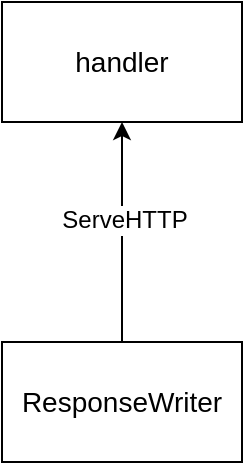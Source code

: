 <mxfile pages="1" version="11.2.8" type="github"><diagram id="zBXkdCU3wYErV7SUpff7" name="Page-1"><mxGraphModel dx="946" dy="646" grid="1" gridSize="10" guides="1" tooltips="1" connect="1" arrows="1" fold="1" page="1" pageScale="1" pageWidth="827" pageHeight="1169" math="0" shadow="0"><root><mxCell id="0"/><mxCell id="1" parent="0"/><mxCell id="XZ0kQnbGNtwGTSz7tpr2-2" value="&lt;font style=&quot;font-size: 14px&quot;&gt;handler&lt;/font&gt;" style="rounded=0;whiteSpace=wrap;html=1;" vertex="1" parent="1"><mxGeometry x="280" y="160" width="120" height="60" as="geometry"/></mxCell><mxCell id="XZ0kQnbGNtwGTSz7tpr2-3" style="edgeStyle=orthogonalEdgeStyle;rounded=0;orthogonalLoop=1;jettySize=auto;html=1;exitX=0.5;exitY=0;exitDx=0;exitDy=0;entryX=0.5;entryY=1;entryDx=0;entryDy=0;" edge="1" parent="1" source="XZ0kQnbGNtwGTSz7tpr2-5" target="XZ0kQnbGNtwGTSz7tpr2-2"><mxGeometry relative="1" as="geometry"/></mxCell><mxCell id="XZ0kQnbGNtwGTSz7tpr2-4" value="ServeHTTP" style="text;html=1;resizable=0;points=[];align=center;verticalAlign=middle;labelBackgroundColor=#ffffff;" vertex="1" connectable="0" parent="XZ0kQnbGNtwGTSz7tpr2-3"><mxGeometry x="0.109" y="-1" relative="1" as="geometry"><mxPoint as="offset"/></mxGeometry></mxCell><mxCell id="XZ0kQnbGNtwGTSz7tpr2-5" value="&lt;div style=&quot;font-size: 14px ; line-height: 21px ; white-space: pre&quot;&gt;&lt;span style=&quot;background-color: rgb(255 , 255 , 255)&quot;&gt;ResponseWriter&lt;/span&gt;&lt;/div&gt;" style="rounded=0;whiteSpace=wrap;html=1;" vertex="1" parent="1"><mxGeometry x="280" y="330" width="120" height="60" as="geometry"/></mxCell></root></mxGraphModel></diagram></mxfile>